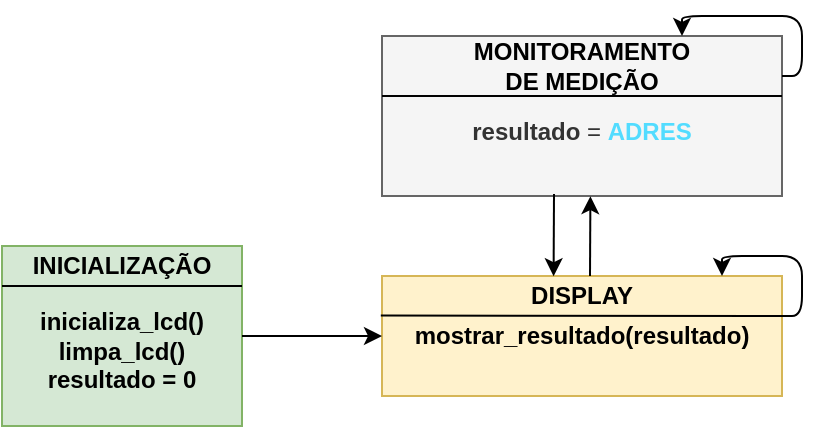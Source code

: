 <mxfile version="13.4.9" type="device"><diagram id="aAUJ41F8rsIbRr_pYSL1" name="Page-1"><mxGraphModel dx="868" dy="460" grid="1" gridSize="10" guides="1" tooltips="1" connect="1" arrows="1" fold="1" page="1" pageScale="1" pageWidth="827" pageHeight="1169" math="0" shadow="0"><root><mxCell id="0"/><mxCell id="1" parent="0"/><mxCell id="7obopeg4gHesjk0BMYvt-1" value="&lt;b&gt;mostrar_resultado(resultado)&lt;/b&gt;" style="rounded=0;whiteSpace=wrap;html=1;fillColor=#fff2cc;strokeColor=#d6b656;" vertex="1" parent="1"><mxGeometry x="280" y="210" width="200" height="60" as="geometry"/></mxCell><mxCell id="7obopeg4gHesjk0BMYvt-3" value="&lt;b&gt;&lt;br&gt;inicializa_lcd()&lt;br&gt;limpa_lcd()&lt;br&gt;resultado = 0&lt;/b&gt;" style="rounded=0;whiteSpace=wrap;html=1;fillColor=#d5e8d4;strokeColor=#82b366;" vertex="1" parent="1"><mxGeometry x="90" y="195" width="120" height="90" as="geometry"/></mxCell><mxCell id="7obopeg4gHesjk0BMYvt-4" value="&lt;b&gt;&lt;br&gt;resultado&lt;/b&gt; = &lt;font color=&quot;#52dcff&quot;&gt;&lt;b&gt;ADRES&lt;/b&gt;&lt;/font&gt;" style="rounded=0;whiteSpace=wrap;html=1;fillColor=#f5f5f5;strokeColor=#666666;fontColor=#333333;" vertex="1" parent="1"><mxGeometry x="280" y="90" width="200" height="80" as="geometry"/></mxCell><mxCell id="7obopeg4gHesjk0BMYvt-5" value="&lt;b&gt;MONITORAMENTO &lt;br&gt;DE MEDIÇÃO&lt;/b&gt;" style="text;html=1;strokeColor=none;fillColor=none;align=center;verticalAlign=middle;whiteSpace=wrap;rounded=0;" vertex="1" parent="1"><mxGeometry x="280" y="90" width="200" height="30" as="geometry"/></mxCell><mxCell id="7obopeg4gHesjk0BMYvt-6" value="&lt;b&gt;INICIALIZAÇÃO&lt;/b&gt;" style="text;html=1;strokeColor=none;fillColor=none;align=center;verticalAlign=middle;whiteSpace=wrap;rounded=0;" vertex="1" parent="1"><mxGeometry x="90" y="195" width="120" height="20" as="geometry"/></mxCell><mxCell id="7obopeg4gHesjk0BMYvt-7" value="&lt;b&gt;DISPLAY&lt;/b&gt;" style="text;html=1;strokeColor=none;fillColor=none;align=center;verticalAlign=middle;whiteSpace=wrap;rounded=0;" vertex="1" parent="1"><mxGeometry x="280" y="210" width="200" height="20" as="geometry"/></mxCell><mxCell id="7obopeg4gHesjk0BMYvt-8" value="" style="endArrow=none;html=1;" edge="1" parent="1"><mxGeometry width="50" height="50" relative="1" as="geometry"><mxPoint x="90" y="215" as="sourcePoint"/><mxPoint x="210" y="215" as="targetPoint"/><Array as="points"><mxPoint x="210" y="215"/></Array></mxGeometry></mxCell><mxCell id="7obopeg4gHesjk0BMYvt-14" value="" style="endArrow=none;html=1;entryX=1;entryY=1;entryDx=0;entryDy=0;exitX=0;exitY=1;exitDx=0;exitDy=0;" edge="1" parent="1" source="7obopeg4gHesjk0BMYvt-5" target="7obopeg4gHesjk0BMYvt-5"><mxGeometry width="50" height="50" relative="1" as="geometry"><mxPoint x="190" y="40" as="sourcePoint"/><mxPoint x="338.31" y="5.33" as="targetPoint"/></mxGeometry></mxCell><mxCell id="7obopeg4gHesjk0BMYvt-16" value="" style="edgeStyle=segmentEdgeStyle;endArrow=classic;html=1;entryX=0.75;entryY=0;entryDx=0;entryDy=0;" edge="1" parent="1" target="7obopeg4gHesjk0BMYvt-5"><mxGeometry width="50" height="50" relative="1" as="geometry"><mxPoint x="480" y="110" as="sourcePoint"/><mxPoint x="530" y="60" as="targetPoint"/><Array as="points"><mxPoint x="490" y="110"/><mxPoint x="490" y="80"/><mxPoint x="430" y="80"/></Array></mxGeometry></mxCell><mxCell id="7obopeg4gHesjk0BMYvt-17" value="" style="edgeStyle=segmentEdgeStyle;endArrow=classic;html=1;entryX=0.75;entryY=0;entryDx=0;entryDy=0;exitX=1;exitY=1;exitDx=0;exitDy=0;" edge="1" parent="1" source="7obopeg4gHesjk0BMYvt-7"><mxGeometry width="50" height="50" relative="1" as="geometry"><mxPoint x="500" y="229.97" as="sourcePoint"/><mxPoint x="450" y="209.97" as="targetPoint"/><Array as="points"><mxPoint x="490" y="230"/><mxPoint x="490" y="200"/><mxPoint x="450" y="200"/></Array></mxGeometry></mxCell><mxCell id="7obopeg4gHesjk0BMYvt-18" value="" style="endArrow=classic;html=1;entryX=0.521;entryY=1.001;entryDx=0;entryDy=0;entryPerimeter=0;" edge="1" parent="1" target="7obopeg4gHesjk0BMYvt-4"><mxGeometry width="50" height="50" relative="1" as="geometry"><mxPoint x="384" y="210" as="sourcePoint"/><mxPoint x="382" y="170" as="targetPoint"/></mxGeometry></mxCell><mxCell id="7obopeg4gHesjk0BMYvt-19" value="" style="endArrow=classic;html=1;entryX=0.429;entryY=0.005;entryDx=0;entryDy=0;entryPerimeter=0;" edge="1" parent="1" target="7obopeg4gHesjk0BMYvt-7"><mxGeometry width="50" height="50" relative="1" as="geometry"><mxPoint x="366" y="169" as="sourcePoint"/><mxPoint x="360" y="140" as="targetPoint"/></mxGeometry></mxCell><mxCell id="7obopeg4gHesjk0BMYvt-24" value="" style="endArrow=classic;html=1;exitX=1;exitY=0.5;exitDx=0;exitDy=0;entryX=0;entryY=0.5;entryDx=0;entryDy=0;" edge="1" parent="1" source="7obopeg4gHesjk0BMYvt-3" target="7obopeg4gHesjk0BMYvt-1"><mxGeometry width="50" height="50" relative="1" as="geometry"><mxPoint x="390" y="250" as="sourcePoint"/><mxPoint x="440" y="200" as="targetPoint"/></mxGeometry></mxCell><mxCell id="7obopeg4gHesjk0BMYvt-25" value="" style="endArrow=none;html=1;entryX=1;entryY=1;entryDx=0;entryDy=0;exitX=-0.003;exitY=0.33;exitDx=0;exitDy=0;exitPerimeter=0;" edge="1" parent="1" source="7obopeg4gHesjk0BMYvt-1" target="7obopeg4gHesjk0BMYvt-7"><mxGeometry width="50" height="50" relative="1" as="geometry"><mxPoint x="283" y="230" as="sourcePoint"/><mxPoint x="480" y="230" as="targetPoint"/></mxGeometry></mxCell></root></mxGraphModel></diagram></mxfile>